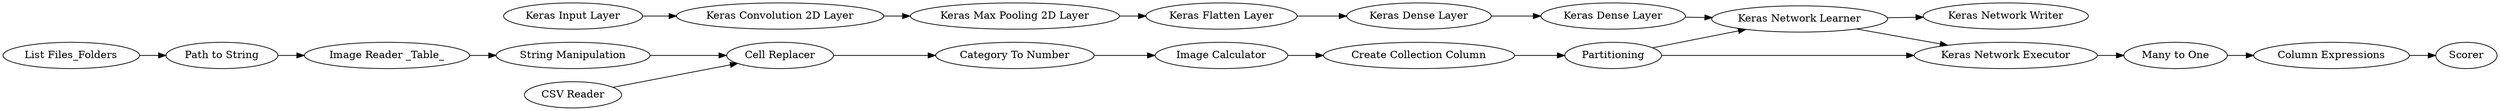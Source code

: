 digraph {
	7 -> 8
	4 -> 3
	8 -> 21
	5 -> 4
	22 -> 19
	19 -> 32
	18 -> 19
	3 -> 7
	17 -> 18
	25 -> 28
	10 -> 12
	22 -> 24
	9 -> 22
	2 -> 7
	24 -> 25
	28 -> 27
	19 -> 24
	21 -> 9
	34 -> 16
	12 -> 34
	16 -> 17
	1 -> 5
	27 [label=Scorer]
	7 [label="Cell Replacer"]
	9 [label="Create Collection Column"]
	21 [label="Image Calculator"]
	18 [label="Keras Dense Layer"]
	8 [label="Category To Number"]
	17 [label="Keras Dense Layer"]
	3 [label="String Manipulation"]
	19 [label="Keras Network Learner"]
	24 [label="Keras Network Executor"]
	25 [label="Many to One"]
	12 [label="Keras Convolution 2D Layer"]
	10 [label="Keras Input Layer"]
	16 [label="Keras Flatten Layer"]
	1 [label="List Files_Folders"]
	22 [label=Partitioning]
	28 [label="Column Expressions"]
	4 [label="Image Reader _Table_"]
	5 [label="Path to String"]
	34 [label="Keras Max Pooling 2D Layer"]
	32 [label="Keras Network Writer"]
	2 [label="CSV Reader"]
	rankdir=LR
}
